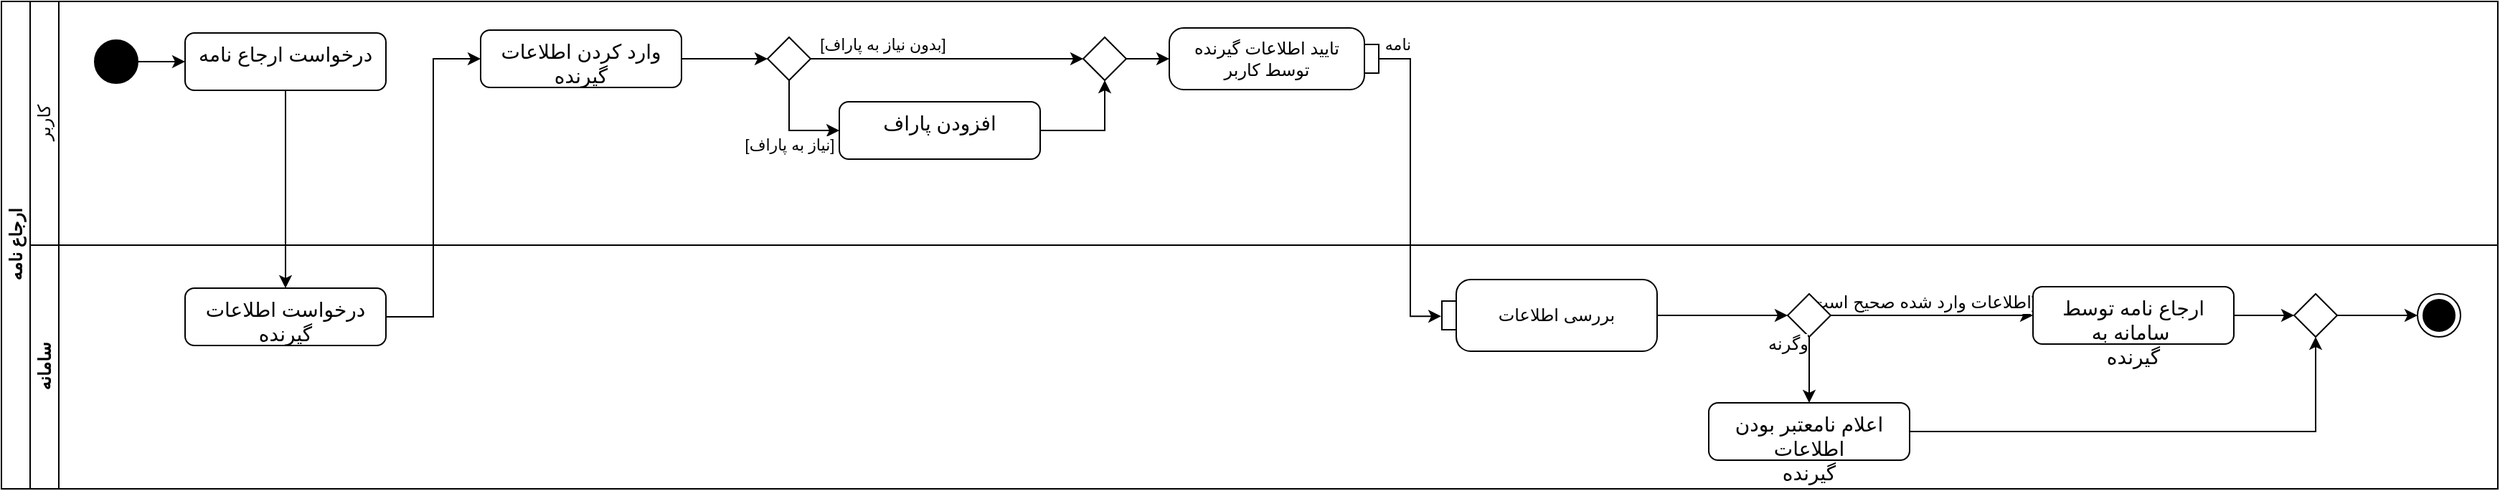 <mxfile version="23.0.2" type="google">
  <diagram name="‫صفحه - 1‬" id="dpFCawaPlakfDS8swYZv">
    <mxGraphModel grid="1" page="1" gridSize="10" guides="1" tooltips="1" connect="1" arrows="1" fold="1" pageScale="1" pageWidth="827" pageHeight="1169" math="0" shadow="0">
      <root>
        <mxCell id="0" />
        <mxCell id="1" parent="0" />
        <mxCell id="bSuf3b8Q0Yh1m3Z_b3VZ-39" value="ارجاع نامه" style="swimlane;html=1;childLayout=stackLayout;resizeParent=1;resizeParentMax=0;horizontal=0;startSize=20;horizontalStack=0;" vertex="1" parent="1">
          <mxGeometry x="86" y="130" width="1740" height="340" as="geometry" />
        </mxCell>
        <mxCell id="bSuf3b8Q0Yh1m3Z_b3VZ-79" style="edgeStyle=orthogonalEdgeStyle;rounded=0;orthogonalLoop=1;jettySize=auto;html=1;entryX=1.003;entryY=0.512;entryDx=0;entryDy=0;entryPerimeter=0;" edge="1" parent="bSuf3b8Q0Yh1m3Z_b3VZ-39" source="bSuf3b8Q0Yh1m3Z_b3VZ-58" target="bSuf3b8Q0Yh1m3Z_b3VZ-70">
          <mxGeometry relative="1" as="geometry" />
        </mxCell>
        <mxCell id="l1yEP5FIkYj_Ro0BlmFT-5" value="نامه" style="edgeLabel;html=1;align=center;verticalAlign=middle;resizable=0;points=[];" connectable="0" vertex="1" parent="bSuf3b8Q0Yh1m3Z_b3VZ-79">
          <mxGeometry x="-0.829" y="1" relative="1" as="geometry">
            <mxPoint x="-6" y="-9" as="offset" />
          </mxGeometry>
        </mxCell>
        <mxCell id="bSuf3b8Q0Yh1m3Z_b3VZ-40" value="کاربر" style="swimlane;html=1;startSize=20;horizontal=0;fontStyle=0" vertex="1" parent="bSuf3b8Q0Yh1m3Z_b3VZ-39">
          <mxGeometry x="20" width="1720" height="170" as="geometry">
            <mxRectangle x="20" width="490" height="30" as="alternateBounds" />
          </mxGeometry>
        </mxCell>
        <mxCell id="bSuf3b8Q0Yh1m3Z_b3VZ-41" style="edgeStyle=orthogonalEdgeStyle;rounded=0;orthogonalLoop=1;jettySize=auto;html=1;" edge="1" parent="bSuf3b8Q0Yh1m3Z_b3VZ-40" source="bSuf3b8Q0Yh1m3Z_b3VZ-42" target="bSuf3b8Q0Yh1m3Z_b3VZ-43">
          <mxGeometry relative="1" as="geometry">
            <mxPoint x="110" y="42" as="targetPoint" />
          </mxGeometry>
        </mxCell>
        <mxCell id="bSuf3b8Q0Yh1m3Z_b3VZ-42" value="" style="ellipse;fillColor=strokeColor;html=1;" vertex="1" parent="bSuf3b8Q0Yh1m3Z_b3VZ-40">
          <mxGeometry x="45" y="27" width="30" height="30" as="geometry" />
        </mxCell>
        <mxCell id="bSuf3b8Q0Yh1m3Z_b3VZ-43" value="&lt;font style=&quot;font-size: 14px;&quot;&gt;درخواست ارجاع نامه&lt;/font&gt;" style="html=1;align=center;verticalAlign=top;rounded=1;absoluteArcSize=1;arcSize=13;dashed=0;whiteSpace=wrap;" vertex="1" parent="bSuf3b8Q0Yh1m3Z_b3VZ-40">
          <mxGeometry x="108" y="22" width="140" height="40" as="geometry" />
        </mxCell>
        <mxCell id="bSuf3b8Q0Yh1m3Z_b3VZ-56" style="edgeStyle=orthogonalEdgeStyle;rounded=0;orthogonalLoop=1;jettySize=auto;html=1;" edge="1" parent="bSuf3b8Q0Yh1m3Z_b3VZ-40" source="FI9GsGXPBufHwqpknpFe-3" target="bSuf3b8Q0Yh1m3Z_b3VZ-58">
          <mxGeometry relative="1" as="geometry">
            <mxPoint x="784" y="57.03" as="targetPoint" />
          </mxGeometry>
        </mxCell>
        <mxCell id="bSuf3b8Q0Yh1m3Z_b3VZ-57" value="&lt;span style=&quot;font-size: 14px;&quot;&gt;وارد کردن اطلاعات گیرنده&lt;/span&gt;" style="html=1;align=center;verticalAlign=top;rounded=1;absoluteArcSize=1;arcSize=13;dashed=0;whiteSpace=wrap;" vertex="1" parent="bSuf3b8Q0Yh1m3Z_b3VZ-40">
          <mxGeometry x="314" y="20" width="140" height="40" as="geometry" />
        </mxCell>
        <mxCell id="bSuf3b8Q0Yh1m3Z_b3VZ-58" value="تایید اطلاعات گیرنده توسط کاربر" style="shape=mxgraph.uml25.action;html=1;align=center;verticalAlign=middle;absoluteArcSize=1;arcSize=10;dashed=0;spacingRight=10;whiteSpace=wrap;" vertex="1" parent="bSuf3b8Q0Yh1m3Z_b3VZ-40">
          <mxGeometry x="794" y="18.5" width="146" height="43" as="geometry" />
        </mxCell>
        <mxCell id="L1YWVVSxvyJ55rT3kQrK-5" value="" style="rhombus;" vertex="1" parent="bSuf3b8Q0Yh1m3Z_b3VZ-40">
          <mxGeometry x="514" y="25" width="30" height="30" as="geometry" />
        </mxCell>
        <mxCell id="L1YWVVSxvyJ55rT3kQrK-6" value="" style="edgeStyle=orthogonalEdgeStyle;rounded=0;orthogonalLoop=1;jettySize=auto;html=1;" edge="1" parent="bSuf3b8Q0Yh1m3Z_b3VZ-40" source="bSuf3b8Q0Yh1m3Z_b3VZ-57" target="L1YWVVSxvyJ55rT3kQrK-5">
          <mxGeometry relative="1" as="geometry">
            <mxPoint x="640" y="169" as="targetPoint" />
            <mxPoint x="554" y="40" as="sourcePoint" />
          </mxGeometry>
        </mxCell>
        <mxCell id="L1YWVVSxvyJ55rT3kQrK-9" value="&lt;span style=&quot;font-size: 14px;&quot;&gt;افزودن پاراف&lt;/span&gt;" style="html=1;align=center;verticalAlign=top;rounded=1;absoluteArcSize=1;arcSize=13;dashed=0;whiteSpace=wrap;" vertex="1" parent="bSuf3b8Q0Yh1m3Z_b3VZ-40">
          <mxGeometry x="564" y="70" width="140" height="40" as="geometry" />
        </mxCell>
        <mxCell id="L1YWVVSxvyJ55rT3kQrK-10" style="edgeStyle=orthogonalEdgeStyle;rounded=0;orthogonalLoop=1;jettySize=auto;html=1;" edge="1" parent="bSuf3b8Q0Yh1m3Z_b3VZ-40" source="L1YWVVSxvyJ55rT3kQrK-5" target="L1YWVVSxvyJ55rT3kQrK-9">
          <mxGeometry relative="1" as="geometry">
            <Array as="points">
              <mxPoint x="529" y="90" />
            </Array>
            <mxPoint x="529" y="62" as="sourcePoint" />
            <mxPoint x="564" y="97" as="targetPoint" />
          </mxGeometry>
        </mxCell>
        <mxCell id="l1yEP5FIkYj_Ro0BlmFT-3" value="[نیاز به پاراف]" style="edgeLabel;html=1;align=center;verticalAlign=middle;resizable=0;points=[];" connectable="0" vertex="1" parent="L1YWVVSxvyJ55rT3kQrK-10">
          <mxGeometry x="-0.488" relative="1" as="geometry">
            <mxPoint y="27" as="offset" />
          </mxGeometry>
        </mxCell>
        <mxCell id="L1YWVVSxvyJ55rT3kQrK-11" style="edgeStyle=orthogonalEdgeStyle;rounded=0;orthogonalLoop=1;jettySize=auto;html=1;" edge="1" parent="bSuf3b8Q0Yh1m3Z_b3VZ-40" source="L1YWVVSxvyJ55rT3kQrK-9" target="FI9GsGXPBufHwqpknpFe-3">
          <mxGeometry relative="1" as="geometry" />
        </mxCell>
        <mxCell id="l1yEP5FIkYj_Ro0BlmFT-4" value="[بدون نیاز به پاراف]" style="edgeLabel;html=1;align=center;verticalAlign=middle;resizable=0;points=[];" connectable="0" vertex="1" parent="bSuf3b8Q0Yh1m3Z_b3VZ-40">
          <mxGeometry x="594" y="29.895" as="geometry" />
        </mxCell>
        <mxCell id="FI9GsGXPBufHwqpknpFe-3" value="" style="rhombus;" vertex="1" parent="bSuf3b8Q0Yh1m3Z_b3VZ-40">
          <mxGeometry x="734" y="25" width="30" height="30" as="geometry" />
        </mxCell>
        <mxCell id="FI9GsGXPBufHwqpknpFe-4" value="" style="edgeStyle=orthogonalEdgeStyle;rounded=0;orthogonalLoop=1;jettySize=auto;html=1;" edge="1" parent="bSuf3b8Q0Yh1m3Z_b3VZ-40" source="L1YWVVSxvyJ55rT3kQrK-5" target="FI9GsGXPBufHwqpknpFe-3">
          <mxGeometry relative="1" as="geometry">
            <mxPoint x="900" y="170" as="targetPoint" />
            <mxPoint x="650" y="170" as="sourcePoint" />
          </mxGeometry>
        </mxCell>
        <mxCell id="bSuf3b8Q0Yh1m3Z_b3VZ-73" style="edgeStyle=orthogonalEdgeStyle;rounded=0;orthogonalLoop=1;jettySize=auto;html=1;" edge="1" parent="bSuf3b8Q0Yh1m3Z_b3VZ-39" source="bSuf3b8Q0Yh1m3Z_b3VZ-43" target="bSuf3b8Q0Yh1m3Z_b3VZ-61">
          <mxGeometry relative="1" as="geometry">
            <Array as="points" />
          </mxGeometry>
        </mxCell>
        <mxCell id="bSuf3b8Q0Yh1m3Z_b3VZ-59" value="سامانه" style="swimlane;html=1;startSize=20;horizontal=0;" vertex="1" parent="bSuf3b8Q0Yh1m3Z_b3VZ-39">
          <mxGeometry x="20" y="170" width="1720" height="170" as="geometry" />
        </mxCell>
        <mxCell id="bSuf3b8Q0Yh1m3Z_b3VZ-60" value="" style="ellipse;html=1;shape=endState;fillColor=strokeColor;" vertex="1" parent="bSuf3b8Q0Yh1m3Z_b3VZ-59">
          <mxGeometry x="1664" y="34" width="30" height="30" as="geometry" />
        </mxCell>
        <mxCell id="bSuf3b8Q0Yh1m3Z_b3VZ-61" value="&lt;font style=&quot;font-size: 14px;&quot;&gt;درخواست اطلاعات گیرنده&lt;/font&gt;" style="html=1;align=center;verticalAlign=top;rounded=1;absoluteArcSize=1;arcSize=13;dashed=0;whiteSpace=wrap;" vertex="1" parent="bSuf3b8Q0Yh1m3Z_b3VZ-59">
          <mxGeometry x="108" y="30" width="140" height="40" as="geometry" />
        </mxCell>
        <mxCell id="bSuf3b8Q0Yh1m3Z_b3VZ-62" style="edgeStyle=orthogonalEdgeStyle;rounded=0;orthogonalLoop=1;jettySize=auto;html=1;" edge="1" parent="bSuf3b8Q0Yh1m3Z_b3VZ-59" source="bSuf3b8Q0Yh1m3Z_b3VZ-70" target="bSuf3b8Q0Yh1m3Z_b3VZ-65">
          <mxGeometry relative="1" as="geometry">
            <Array as="points" />
          </mxGeometry>
        </mxCell>
        <mxCell id="bSuf3b8Q0Yh1m3Z_b3VZ-63" style="edgeStyle=orthogonalEdgeStyle;rounded=0;orthogonalLoop=1;jettySize=auto;html=1;" edge="1" parent="bSuf3b8Q0Yh1m3Z_b3VZ-59" source="bSuf3b8Q0Yh1m3Z_b3VZ-65" target="bSuf3b8Q0Yh1m3Z_b3VZ-72">
          <mxGeometry relative="1" as="geometry">
            <mxPoint x="1291" y="48.64" as="sourcePoint" />
            <mxPoint x="1414" y="49" as="targetPoint" />
          </mxGeometry>
        </mxCell>
        <mxCell id="bSuf3b8Q0Yh1m3Z_b3VZ-64" value="&lt;span style=&quot;font-size: 12px;&quot;&gt;[اطلاعات وارد شده صحیح است]&lt;/span&gt;" style="edgeLabel;html=1;align=center;verticalAlign=middle;resizable=0;points=[];" connectable="0" vertex="1" parent="bSuf3b8Q0Yh1m3Z_b3VZ-63">
          <mxGeometry x="-0.362" y="1" relative="1" as="geometry">
            <mxPoint x="18" y="-8" as="offset" />
          </mxGeometry>
        </mxCell>
        <mxCell id="bSuf3b8Q0Yh1m3Z_b3VZ-65" value="" style="rhombus;" vertex="1" parent="bSuf3b8Q0Yh1m3Z_b3VZ-59">
          <mxGeometry x="1225" y="34" width="30" height="30" as="geometry" />
        </mxCell>
        <mxCell id="EJ69mUonRjvXPn-xjHlA-2" style="edgeStyle=orthogonalEdgeStyle;rounded=0;orthogonalLoop=1;jettySize=auto;html=1;" edge="1" parent="bSuf3b8Q0Yh1m3Z_b3VZ-59" source="bSuf3b8Q0Yh1m3Z_b3VZ-67" target="EJ69mUonRjvXPn-xjHlA-3">
          <mxGeometry relative="1" as="geometry">
            <mxPoint x="1594" y="70" as="targetPoint" />
          </mxGeometry>
        </mxCell>
        <mxCell id="bSuf3b8Q0Yh1m3Z_b3VZ-67" value="&lt;font style=&quot;font-size: 14px;&quot;&gt;اعلام نامعتبر بودن اطلاعات&lt;br&gt;گیرنده&lt;br&gt;&lt;/font&gt;" style="html=1;align=center;verticalAlign=top;rounded=1;absoluteArcSize=1;arcSize=13;dashed=0;whiteSpace=wrap;" vertex="1" parent="bSuf3b8Q0Yh1m3Z_b3VZ-59">
          <mxGeometry x="1170" y="110" width="140" height="40" as="geometry" />
        </mxCell>
        <mxCell id="bSuf3b8Q0Yh1m3Z_b3VZ-68" style="edgeStyle=orthogonalEdgeStyle;rounded=0;orthogonalLoop=1;jettySize=auto;html=1;" edge="1" parent="bSuf3b8Q0Yh1m3Z_b3VZ-59" source="bSuf3b8Q0Yh1m3Z_b3VZ-65" target="bSuf3b8Q0Yh1m3Z_b3VZ-67">
          <mxGeometry relative="1" as="geometry" />
        </mxCell>
        <mxCell id="bSuf3b8Q0Yh1m3Z_b3VZ-69" value="&lt;font style=&quot;font-size: 12px;&quot;&gt;وگرنه&lt;/font&gt;" style="edgeLabel;html=1;align=center;verticalAlign=middle;resizable=0;points=[];" connectable="0" vertex="1" parent="bSuf3b8Q0Yh1m3Z_b3VZ-68">
          <mxGeometry x="-0.221" y="-2" relative="1" as="geometry">
            <mxPoint x="-13" y="-13" as="offset" />
          </mxGeometry>
        </mxCell>
        <mxCell id="bSuf3b8Q0Yh1m3Z_b3VZ-70" value="بررسی اطلاعات" style="shape=mxgraph.uml25.action;html=1;align=center;verticalAlign=middle;absoluteArcSize=1;arcSize=10;dashed=0;spacingLeft=10;flipH=1;whiteSpace=wrap;" vertex="1" parent="bSuf3b8Q0Yh1m3Z_b3VZ-59">
          <mxGeometry x="984" y="24" width="150" height="50" as="geometry" />
        </mxCell>
        <mxCell id="bSuf3b8Q0Yh1m3Z_b3VZ-71" style="edgeStyle=orthogonalEdgeStyle;rounded=0;orthogonalLoop=1;jettySize=auto;html=1;" edge="1" parent="bSuf3b8Q0Yh1m3Z_b3VZ-59" source="EJ69mUonRjvXPn-xjHlA-3" target="bSuf3b8Q0Yh1m3Z_b3VZ-60">
          <mxGeometry relative="1" as="geometry" />
        </mxCell>
        <mxCell id="bSuf3b8Q0Yh1m3Z_b3VZ-72" value="&lt;font style=&quot;font-size: 14px;&quot;&gt;ارجاع نامه توسط سامانه به&amp;nbsp;&lt;br&gt;گیرنده&lt;br&gt;&lt;/font&gt;" style="html=1;align=center;verticalAlign=top;rounded=1;absoluteArcSize=1;arcSize=13;dashed=0;whiteSpace=wrap;" vertex="1" parent="bSuf3b8Q0Yh1m3Z_b3VZ-59">
          <mxGeometry x="1396" y="29" width="140" height="40" as="geometry" />
        </mxCell>
        <mxCell id="EJ69mUonRjvXPn-xjHlA-3" value="" style="rhombus;" vertex="1" parent="bSuf3b8Q0Yh1m3Z_b3VZ-59">
          <mxGeometry x="1578" y="34" width="30" height="30" as="geometry" />
        </mxCell>
        <mxCell id="EJ69mUonRjvXPn-xjHlA-4" value="" style="edgeStyle=orthogonalEdgeStyle;rounded=0;orthogonalLoop=1;jettySize=auto;html=1;" edge="1" parent="bSuf3b8Q0Yh1m3Z_b3VZ-59" source="bSuf3b8Q0Yh1m3Z_b3VZ-72" target="EJ69mUonRjvXPn-xjHlA-3">
          <mxGeometry relative="1" as="geometry">
            <mxPoint x="1642" y="339" as="sourcePoint" />
            <mxPoint x="1790" y="339" as="targetPoint" />
          </mxGeometry>
        </mxCell>
        <mxCell id="L1YWVVSxvyJ55rT3kQrK-3" style="edgeStyle=orthogonalEdgeStyle;rounded=0;orthogonalLoop=1;jettySize=auto;html=1;entryX=0;entryY=0.5;entryDx=0;entryDy=0;" edge="1" parent="bSuf3b8Q0Yh1m3Z_b3VZ-39" source="bSuf3b8Q0Yh1m3Z_b3VZ-61" target="bSuf3b8Q0Yh1m3Z_b3VZ-57">
          <mxGeometry relative="1" as="geometry">
            <mxPoint x="434" y="80" as="targetPoint" />
          </mxGeometry>
        </mxCell>
      </root>
    </mxGraphModel>
  </diagram>
</mxfile>
